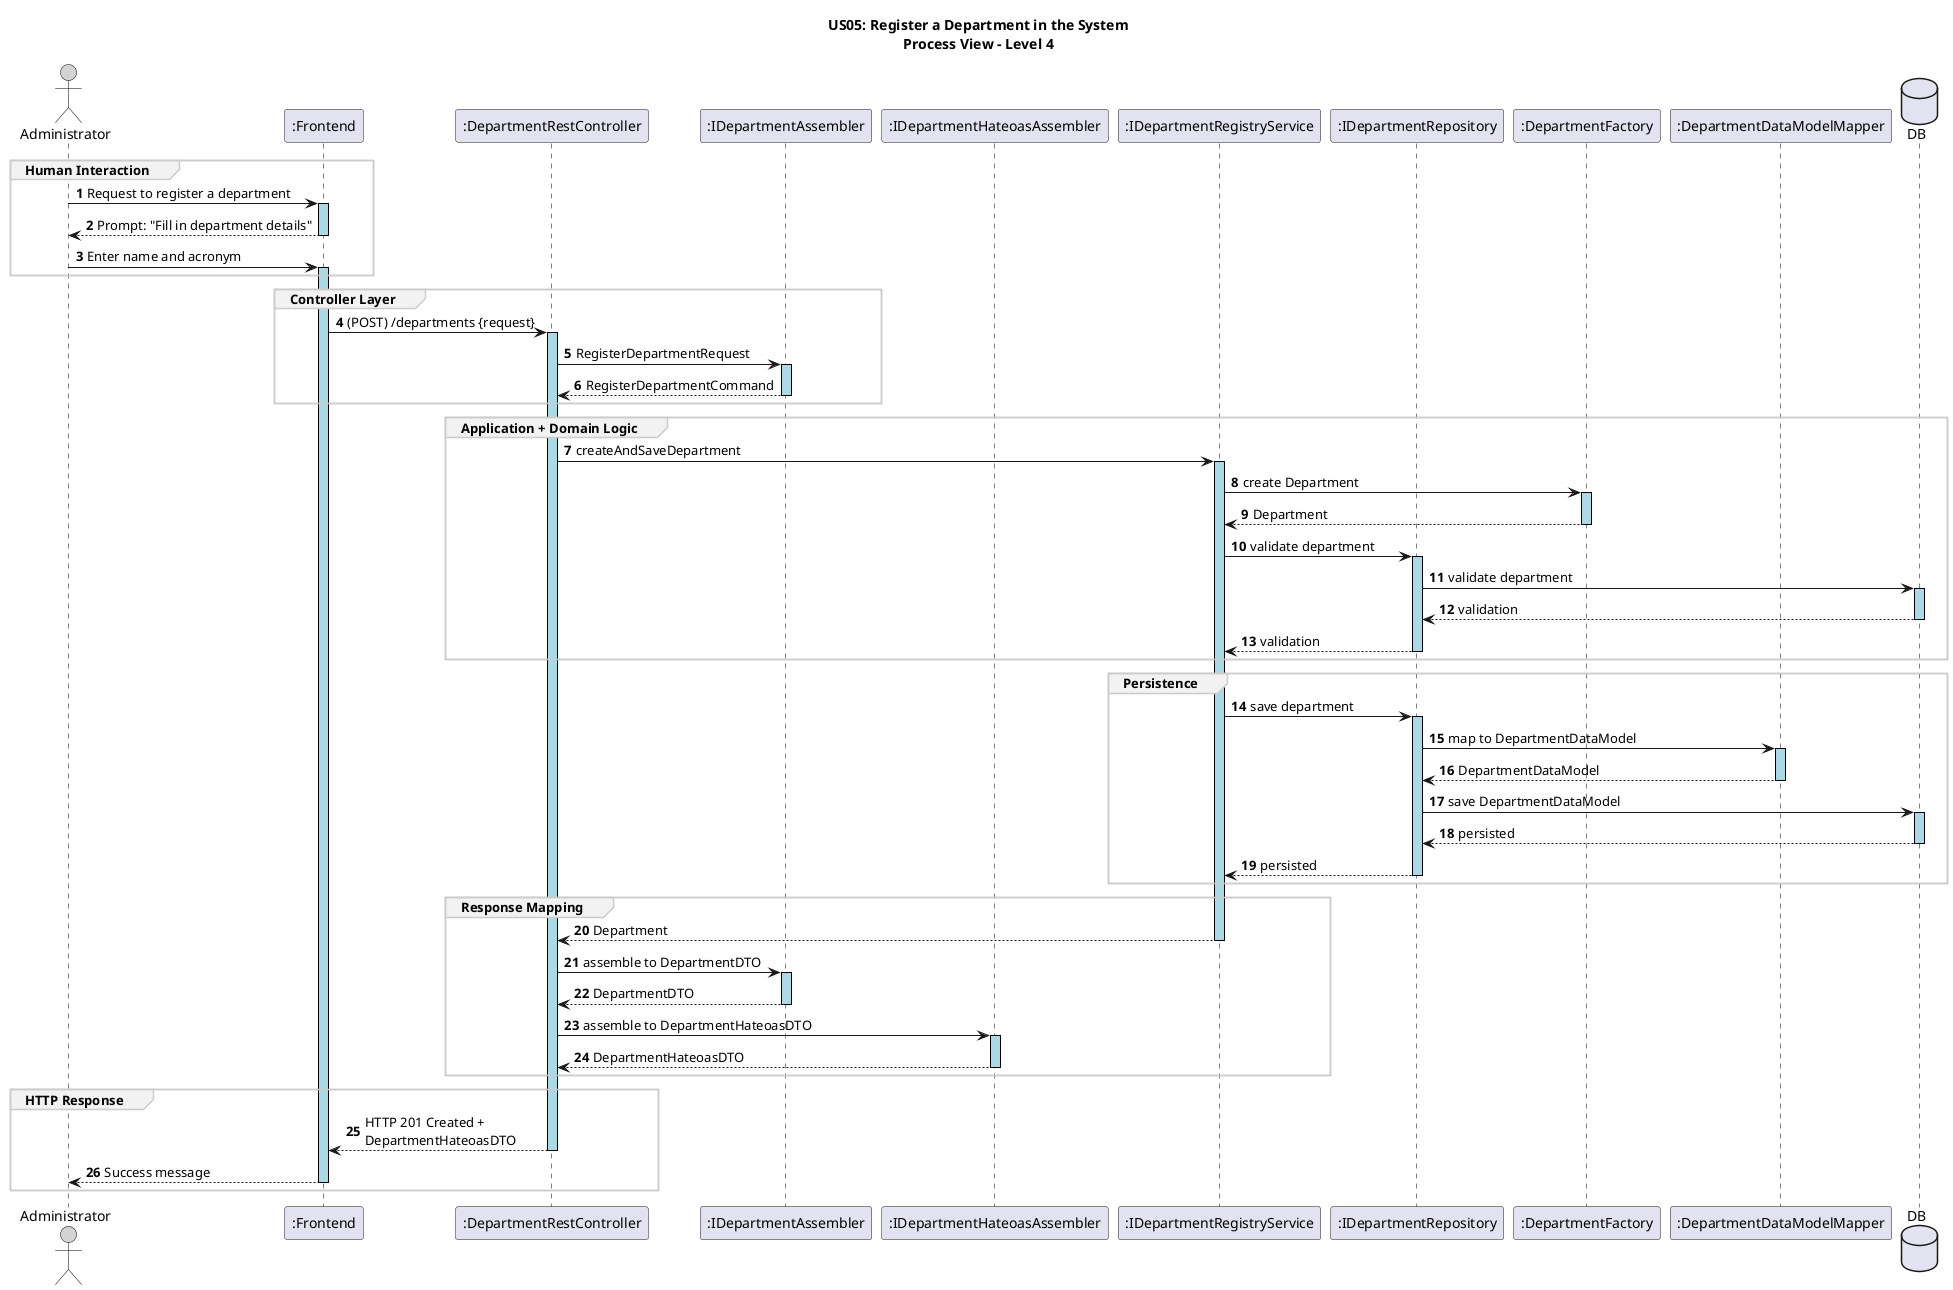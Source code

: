 @startuml

title US05: Register a Department in the System\nProcess View – Level 4

autonumber
skinparam sequence {
    LifelineBorderColor black
    LifelineBackgroundColor LightBlue
    ActorBorderColor black
    ActorBackgroundColor LightGray
    GroupBorderColor #cccccc
    GroupBackgroundColor #f2f2f2
}

actor "Administrator" as ADM
participant ":Frontend" as UI
participant ":DepartmentRestController" as Controller
participant ":IDepartmentAssembler" as Assembler
participant ":IDepartmentHateoasAssembler" as HAAssembler
participant ":IDepartmentRegistryService" as Service
participant ":IDepartmentRepository" as Repository
participant ":DepartmentFactory" as Factory
participant ":DepartmentDataModelMapper" as DataModelMapper
database "DB" as SpringDataRepo

group Human Interaction
ADM -> UI ++: Request to register a department
UI --> ADM --: Prompt: "Fill in department details"
ADM -> UI ++: Enter name and acronym
end group

group Controller Layer
UI -> Controller ++: (POST) /departments {request}
Controller -> Assembler ++: RegisterDepartmentRequest
Assembler --> Controller --: RegisterDepartmentCommand
end group


group Application + Domain Logic
Controller -> Service ++: createAndSaveDepartment
Service -> Factory ++: create Department
Factory --> Service --: Department
Service -> Repository ++: validate department
Repository -> SpringDataRepo ++: validate department
SpringDataRepo --> Repository --: validation
Repository --> Service --: validation
end group

group Persistence
Service -> Repository ++: save department
Repository -> DataModelMapper ++: map to DepartmentDataModel
DataModelMapper --> Repository --: DepartmentDataModel
Repository -> SpringDataRepo ++: save DepartmentDataModel
SpringDataRepo --> Repository --: persisted
Repository --> Service --: persisted
end group

group Response Mapping
Service --> Controller --: Department
Controller -> Assembler ++: assemble to DepartmentDTO
Assembler --> Controller --: DepartmentDTO
Controller -> HAAssembler ++: assemble to DepartmentHateoasDTO
HAAssembler --> Controller --: DepartmentHateoasDTO
end group

group HTTP Response
Controller --> UI --: HTTP 201 Created + \nDepartmentHateoasDTO
UI --> ADM --: Success message
end group

@enduml
